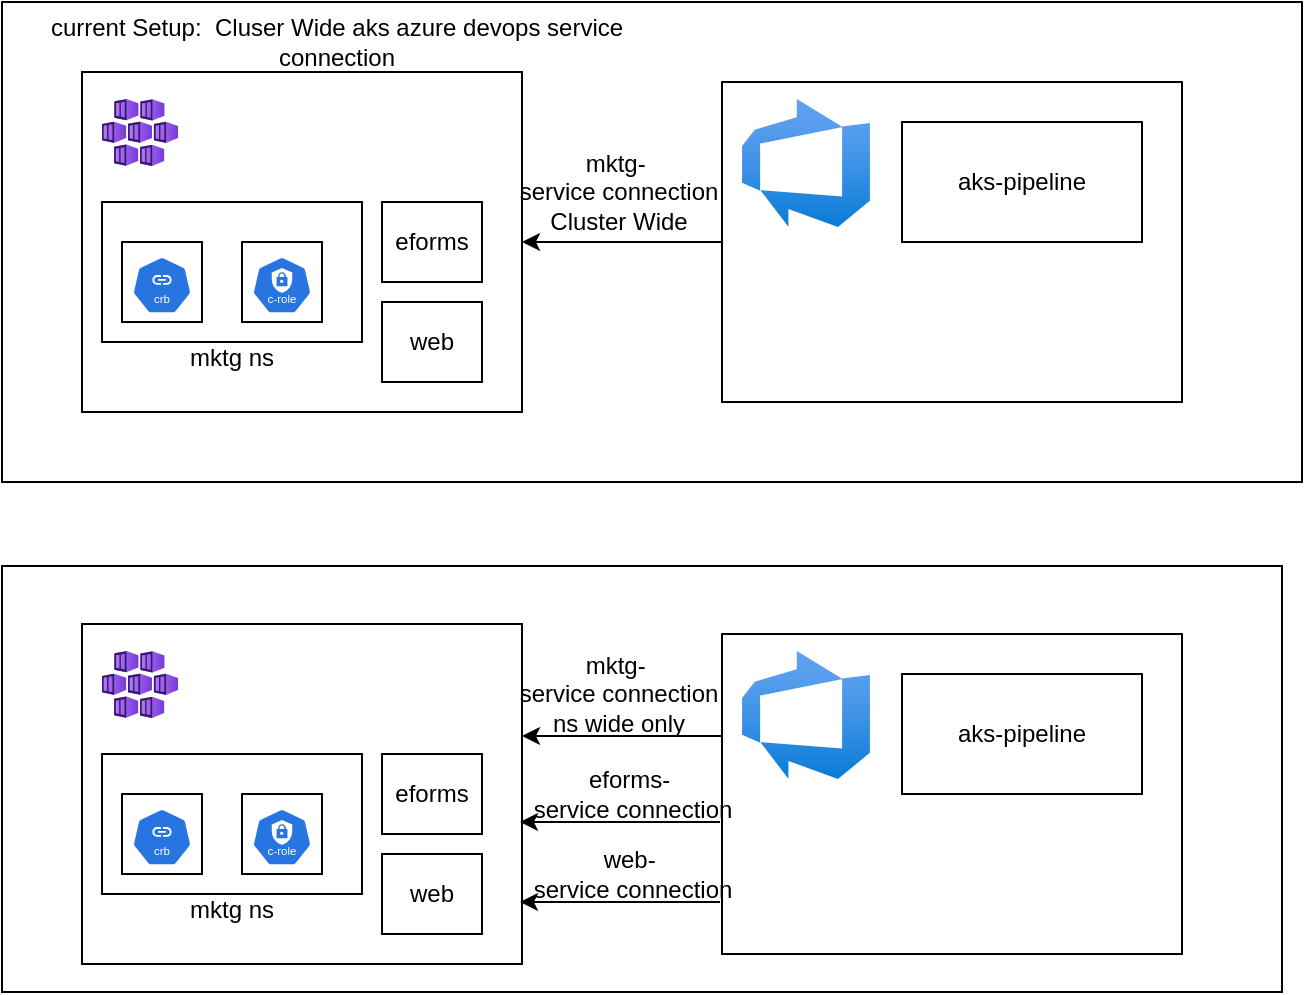 <mxfile version="24.7.6">
  <diagram name="Page-1" id="qPmJnDwx-q1KqftsfO4V">
    <mxGraphModel dx="822" dy="487" grid="1" gridSize="10" guides="1" tooltips="1" connect="1" arrows="1" fold="1" page="1" pageScale="1" pageWidth="827" pageHeight="1169" math="0" shadow="0">
      <root>
        <mxCell id="0" />
        <mxCell id="1" parent="0" />
        <mxCell id="isWvc3vugFJ6-0lpnxb9-42" value="" style="rounded=0;whiteSpace=wrap;html=1;" vertex="1" parent="1">
          <mxGeometry x="80" y="482" width="640" height="213" as="geometry" />
        </mxCell>
        <mxCell id="isWvc3vugFJ6-0lpnxb9-36" value="" style="rounded=0;whiteSpace=wrap;html=1;" vertex="1" parent="1">
          <mxGeometry x="80" y="200" width="650" height="240" as="geometry" />
        </mxCell>
        <mxCell id="isWvc3vugFJ6-0lpnxb9-7" value="" style="rounded=0;whiteSpace=wrap;html=1;" vertex="1" parent="1">
          <mxGeometry x="440" y="240" width="230" height="160" as="geometry" />
        </mxCell>
        <mxCell id="isWvc3vugFJ6-0lpnxb9-8" style="edgeStyle=orthogonalEdgeStyle;rounded=0;orthogonalLoop=1;jettySize=auto;html=1;entryX=0;entryY=0.5;entryDx=0;entryDy=0;startArrow=classic;startFill=1;endArrow=none;endFill=0;" edge="1" parent="1" source="isWvc3vugFJ6-0lpnxb9-3" target="isWvc3vugFJ6-0lpnxb9-7">
          <mxGeometry relative="1" as="geometry" />
        </mxCell>
        <mxCell id="isWvc3vugFJ6-0lpnxb9-3" value="" style="rounded=0;whiteSpace=wrap;html=1;" vertex="1" parent="1">
          <mxGeometry x="120" y="235" width="220" height="170" as="geometry" />
        </mxCell>
        <mxCell id="isWvc3vugFJ6-0lpnxb9-1" value="&lt;div&gt;&lt;br&gt;&lt;/div&gt;&lt;div&gt;&lt;br&gt;&lt;/div&gt;&lt;div&gt;&lt;br&gt;&lt;/div&gt;&lt;div&gt;&lt;br&gt;&lt;/div&gt;&lt;div&gt;&lt;br&gt;&lt;/div&gt;&lt;div&gt;&lt;br&gt;&lt;/div&gt;mktg ns" style="rounded=0;whiteSpace=wrap;html=1;" vertex="1" parent="1">
          <mxGeometry x="130" y="300" width="130" height="70" as="geometry" />
        </mxCell>
        <mxCell id="isWvc3vugFJ6-0lpnxb9-6" value="" style="image;aspect=fixed;html=1;points=[];align=center;fontSize=12;image=img/lib/azure2/devops/Azure_DevOps.svg;" vertex="1" parent="1">
          <mxGeometry x="450" y="248.5" width="64" height="64" as="geometry" />
        </mxCell>
        <mxCell id="isWvc3vugFJ6-0lpnxb9-12" value="" style="group" vertex="1" connectable="0" parent="1">
          <mxGeometry x="140" y="320" width="100" height="40" as="geometry" />
        </mxCell>
        <mxCell id="isWvc3vugFJ6-0lpnxb9-11" value="" style="rounded=0;whiteSpace=wrap;html=1;" vertex="1" parent="isWvc3vugFJ6-0lpnxb9-12">
          <mxGeometry x="60" width="40" height="40" as="geometry" />
        </mxCell>
        <mxCell id="isWvc3vugFJ6-0lpnxb9-10" value="" style="rounded=0;whiteSpace=wrap;html=1;" vertex="1" parent="isWvc3vugFJ6-0lpnxb9-12">
          <mxGeometry width="40" height="40" as="geometry" />
        </mxCell>
        <mxCell id="isWvc3vugFJ6-0lpnxb9-4" value="" style="aspect=fixed;sketch=0;html=1;dashed=0;whitespace=wrap;verticalLabelPosition=bottom;verticalAlign=top;fillColor=#2875E2;strokeColor=#ffffff;points=[[0.005,0.63,0],[0.1,0.2,0],[0.9,0.2,0],[0.5,0,0],[0.995,0.63,0],[0.72,0.99,0],[0.5,1,0],[0.28,0.99,0]];shape=mxgraph.kubernetes.icon2;kubernetesLabel=1;prIcon=c_role" vertex="1" parent="isWvc3vugFJ6-0lpnxb9-12">
          <mxGeometry x="65" y="7.2" width="30" height="28.8" as="geometry" />
        </mxCell>
        <mxCell id="isWvc3vugFJ6-0lpnxb9-9" value="" style="aspect=fixed;sketch=0;html=1;dashed=0;whitespace=wrap;verticalLabelPosition=bottom;verticalAlign=top;fillColor=#2875E2;strokeColor=#ffffff;points=[[0.005,0.63,0],[0.1,0.2,0],[0.9,0.2,0],[0.5,0,0],[0.995,0.63,0],[0.72,0.99,0],[0.5,1,0],[0.28,0.99,0]];shape=mxgraph.kubernetes.icon2;kubernetesLabel=1;prIcon=crb" vertex="1" parent="isWvc3vugFJ6-0lpnxb9-12">
          <mxGeometry x="5" y="7.2" width="30" height="28.8" as="geometry" />
        </mxCell>
        <mxCell id="isWvc3vugFJ6-0lpnxb9-14" value="" style="image;aspect=fixed;html=1;points=[];align=center;fontSize=12;image=img/lib/azure2/containers/Kubernetes_Services.svg;" vertex="1" parent="1">
          <mxGeometry x="130" y="248.5" width="38" height="33.53" as="geometry" />
        </mxCell>
        <mxCell id="isWvc3vugFJ6-0lpnxb9-16" value="eforms" style="rounded=0;whiteSpace=wrap;html=1;container=1;" vertex="1" parent="1">
          <mxGeometry x="270" y="300" width="50" height="40" as="geometry" />
        </mxCell>
        <mxCell id="isWvc3vugFJ6-0lpnxb9-17" value="web" style="rounded=0;whiteSpace=wrap;html=1;container=1;" vertex="1" parent="1">
          <mxGeometry x="270" y="350" width="50" height="40" as="geometry" />
        </mxCell>
        <mxCell id="isWvc3vugFJ6-0lpnxb9-18" value="aks-pipeline" style="rounded=0;whiteSpace=wrap;html=1;" vertex="1" parent="1">
          <mxGeometry x="530" y="260" width="120" height="60" as="geometry" />
        </mxCell>
        <mxCell id="isWvc3vugFJ6-0lpnxb9-20" value="mktg-&amp;nbsp;&lt;div&gt;service connection&lt;/div&gt;&lt;div&gt;Cluster Wide&lt;/div&gt;" style="text;html=1;align=center;verticalAlign=middle;resizable=0;points=[];autosize=1;strokeColor=none;fillColor=none;" vertex="1" parent="1">
          <mxGeometry x="333" y="265" width="110" height="60" as="geometry" />
        </mxCell>
        <mxCell id="isWvc3vugFJ6-0lpnxb9-21" value="" style="rounded=0;whiteSpace=wrap;html=1;" vertex="1" parent="1">
          <mxGeometry x="440" y="516" width="230" height="160" as="geometry" />
        </mxCell>
        <mxCell id="isWvc3vugFJ6-0lpnxb9-22" style="edgeStyle=orthogonalEdgeStyle;rounded=0;orthogonalLoop=1;jettySize=auto;html=1;entryX=0;entryY=0.5;entryDx=0;entryDy=0;startArrow=classic;startFill=1;endArrow=none;endFill=0;" edge="1" parent="1">
          <mxGeometry relative="1" as="geometry">
            <mxPoint x="340" y="567" as="sourcePoint" />
            <mxPoint x="440" y="567" as="targetPoint" />
          </mxGeometry>
        </mxCell>
        <mxCell id="isWvc3vugFJ6-0lpnxb9-23" value="" style="rounded=0;whiteSpace=wrap;html=1;" vertex="1" parent="1">
          <mxGeometry x="120" y="511" width="220" height="170" as="geometry" />
        </mxCell>
        <mxCell id="isWvc3vugFJ6-0lpnxb9-24" value="&lt;div&gt;&lt;br&gt;&lt;/div&gt;&lt;div&gt;&lt;br&gt;&lt;/div&gt;&lt;div&gt;&lt;br&gt;&lt;/div&gt;&lt;div&gt;&lt;br&gt;&lt;/div&gt;&lt;div&gt;&lt;br&gt;&lt;/div&gt;&lt;div&gt;&lt;br&gt;&lt;/div&gt;mktg ns" style="rounded=0;whiteSpace=wrap;html=1;" vertex="1" parent="1">
          <mxGeometry x="130" y="576" width="130" height="70" as="geometry" />
        </mxCell>
        <mxCell id="isWvc3vugFJ6-0lpnxb9-25" value="" style="image;aspect=fixed;html=1;points=[];align=center;fontSize=12;image=img/lib/azure2/devops/Azure_DevOps.svg;" vertex="1" parent="1">
          <mxGeometry x="450" y="524.5" width="64" height="64" as="geometry" />
        </mxCell>
        <mxCell id="isWvc3vugFJ6-0lpnxb9-26" value="" style="group" vertex="1" connectable="0" parent="1">
          <mxGeometry x="140" y="596" width="100" height="40" as="geometry" />
        </mxCell>
        <mxCell id="isWvc3vugFJ6-0lpnxb9-27" value="" style="rounded=0;whiteSpace=wrap;html=1;" vertex="1" parent="isWvc3vugFJ6-0lpnxb9-26">
          <mxGeometry x="60" width="40" height="40" as="geometry" />
        </mxCell>
        <mxCell id="isWvc3vugFJ6-0lpnxb9-28" value="" style="rounded=0;whiteSpace=wrap;html=1;" vertex="1" parent="isWvc3vugFJ6-0lpnxb9-26">
          <mxGeometry width="40" height="40" as="geometry" />
        </mxCell>
        <mxCell id="isWvc3vugFJ6-0lpnxb9-29" value="" style="aspect=fixed;sketch=0;html=1;dashed=0;whitespace=wrap;verticalLabelPosition=bottom;verticalAlign=top;fillColor=#2875E2;strokeColor=#ffffff;points=[[0.005,0.63,0],[0.1,0.2,0],[0.9,0.2,0],[0.5,0,0],[0.995,0.63,0],[0.72,0.99,0],[0.5,1,0],[0.28,0.99,0]];shape=mxgraph.kubernetes.icon2;kubernetesLabel=1;prIcon=c_role" vertex="1" parent="isWvc3vugFJ6-0lpnxb9-26">
          <mxGeometry x="65" y="7.2" width="30" height="28.8" as="geometry" />
        </mxCell>
        <mxCell id="isWvc3vugFJ6-0lpnxb9-30" value="" style="aspect=fixed;sketch=0;html=1;dashed=0;whitespace=wrap;verticalLabelPosition=bottom;verticalAlign=top;fillColor=#2875E2;strokeColor=#ffffff;points=[[0.005,0.63,0],[0.1,0.2,0],[0.9,0.2,0],[0.5,0,0],[0.995,0.63,0],[0.72,0.99,0],[0.5,1,0],[0.28,0.99,0]];shape=mxgraph.kubernetes.icon2;kubernetesLabel=1;prIcon=crb" vertex="1" parent="isWvc3vugFJ6-0lpnxb9-26">
          <mxGeometry x="5" y="7.2" width="30" height="28.8" as="geometry" />
        </mxCell>
        <mxCell id="isWvc3vugFJ6-0lpnxb9-31" value="" style="image;aspect=fixed;html=1;points=[];align=center;fontSize=12;image=img/lib/azure2/containers/Kubernetes_Services.svg;" vertex="1" parent="1">
          <mxGeometry x="130" y="524.5" width="38" height="33.53" as="geometry" />
        </mxCell>
        <mxCell id="isWvc3vugFJ6-0lpnxb9-32" value="eforms" style="rounded=0;whiteSpace=wrap;html=1;container=1;" vertex="1" parent="1">
          <mxGeometry x="270" y="576" width="50" height="40" as="geometry" />
        </mxCell>
        <mxCell id="isWvc3vugFJ6-0lpnxb9-33" value="web" style="rounded=0;whiteSpace=wrap;html=1;container=1;" vertex="1" parent="1">
          <mxGeometry x="270" y="626" width="50" height="40" as="geometry" />
        </mxCell>
        <mxCell id="isWvc3vugFJ6-0lpnxb9-34" value="aks-pipeline" style="rounded=0;whiteSpace=wrap;html=1;" vertex="1" parent="1">
          <mxGeometry x="530" y="536" width="120" height="60" as="geometry" />
        </mxCell>
        <mxCell id="isWvc3vugFJ6-0lpnxb9-35" value="mktg-&amp;nbsp;&lt;div&gt;service connection&lt;/div&gt;&lt;div&gt;ns wide only&lt;/div&gt;" style="text;html=1;align=center;verticalAlign=middle;resizable=0;points=[];autosize=1;strokeColor=none;fillColor=none;" vertex="1" parent="1">
          <mxGeometry x="333" y="515.5" width="110" height="60" as="geometry" />
        </mxCell>
        <mxCell id="isWvc3vugFJ6-0lpnxb9-37" value="current Setup:&amp;nbsp; Cluser Wide aks azure devops service connection" style="text;html=1;align=center;verticalAlign=middle;whiteSpace=wrap;rounded=0;" vertex="1" parent="1">
          <mxGeometry x="85" y="205" width="325" height="30" as="geometry" />
        </mxCell>
        <mxCell id="isWvc3vugFJ6-0lpnxb9-38" style="edgeStyle=orthogonalEdgeStyle;rounded=0;orthogonalLoop=1;jettySize=auto;html=1;entryX=0;entryY=0.5;entryDx=0;entryDy=0;startArrow=classic;startFill=1;endArrow=none;endFill=0;" edge="1" parent="1">
          <mxGeometry relative="1" as="geometry">
            <mxPoint x="339" y="610" as="sourcePoint" />
            <mxPoint x="439" y="610" as="targetPoint" />
          </mxGeometry>
        </mxCell>
        <mxCell id="isWvc3vugFJ6-0lpnxb9-39" style="edgeStyle=orthogonalEdgeStyle;rounded=0;orthogonalLoop=1;jettySize=auto;html=1;entryX=0;entryY=0.5;entryDx=0;entryDy=0;startArrow=classic;startFill=1;endArrow=none;endFill=0;" edge="1" parent="1">
          <mxGeometry relative="1" as="geometry">
            <mxPoint x="339" y="650" as="sourcePoint" />
            <mxPoint x="439" y="650" as="targetPoint" />
          </mxGeometry>
        </mxCell>
        <mxCell id="isWvc3vugFJ6-0lpnxb9-40" value="eforms-&amp;nbsp;&lt;div&gt;service connection&lt;/div&gt;" style="text;html=1;align=center;verticalAlign=middle;resizable=0;points=[];autosize=1;strokeColor=none;fillColor=none;" vertex="1" parent="1">
          <mxGeometry x="340" y="576" width="110" height="40" as="geometry" />
        </mxCell>
        <mxCell id="isWvc3vugFJ6-0lpnxb9-41" value="web-&amp;nbsp;&lt;div&gt;service connection&lt;/div&gt;" style="text;html=1;align=center;verticalAlign=middle;resizable=0;points=[];autosize=1;strokeColor=none;fillColor=none;" vertex="1" parent="1">
          <mxGeometry x="340" y="616" width="110" height="40" as="geometry" />
        </mxCell>
      </root>
    </mxGraphModel>
  </diagram>
</mxfile>
